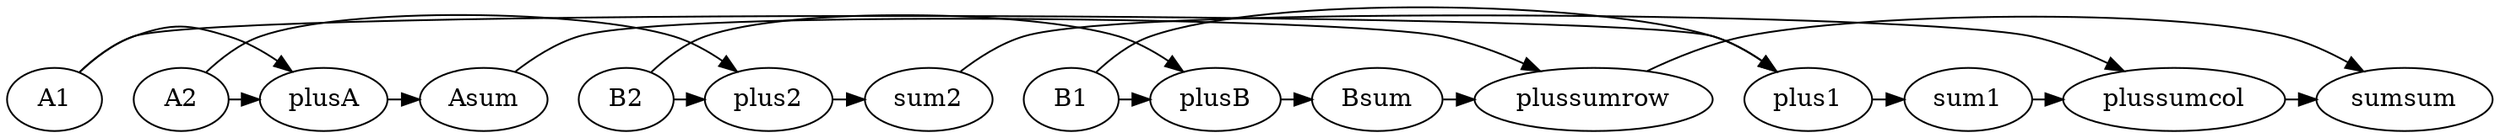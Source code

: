 digraph sums {
subgraph { rank = same; A1 -> plus1;   B1 -> plus1; plus1 -> sum1; }
subgraph { rank = same; A2 -> plus2;   B2 -> plus2; plus2 -> sum2; }
subgraph { rank = same; A1 -> plusA;   B1 -> plusB;                sum1 -> plussumcol; }
subgraph { rank = same; A2 -> plusA;   B2 -> plusB;                sum2 -> plussumcol; }
subgraph { rank = same; plusA -> Asum; plusB -> Bsum;              plussumcol -> sumsum; }
subgraph { rank = same; Asum -> plussumrow; Bsum -> plussumrow; plussumrow -> sumsum; }
}

